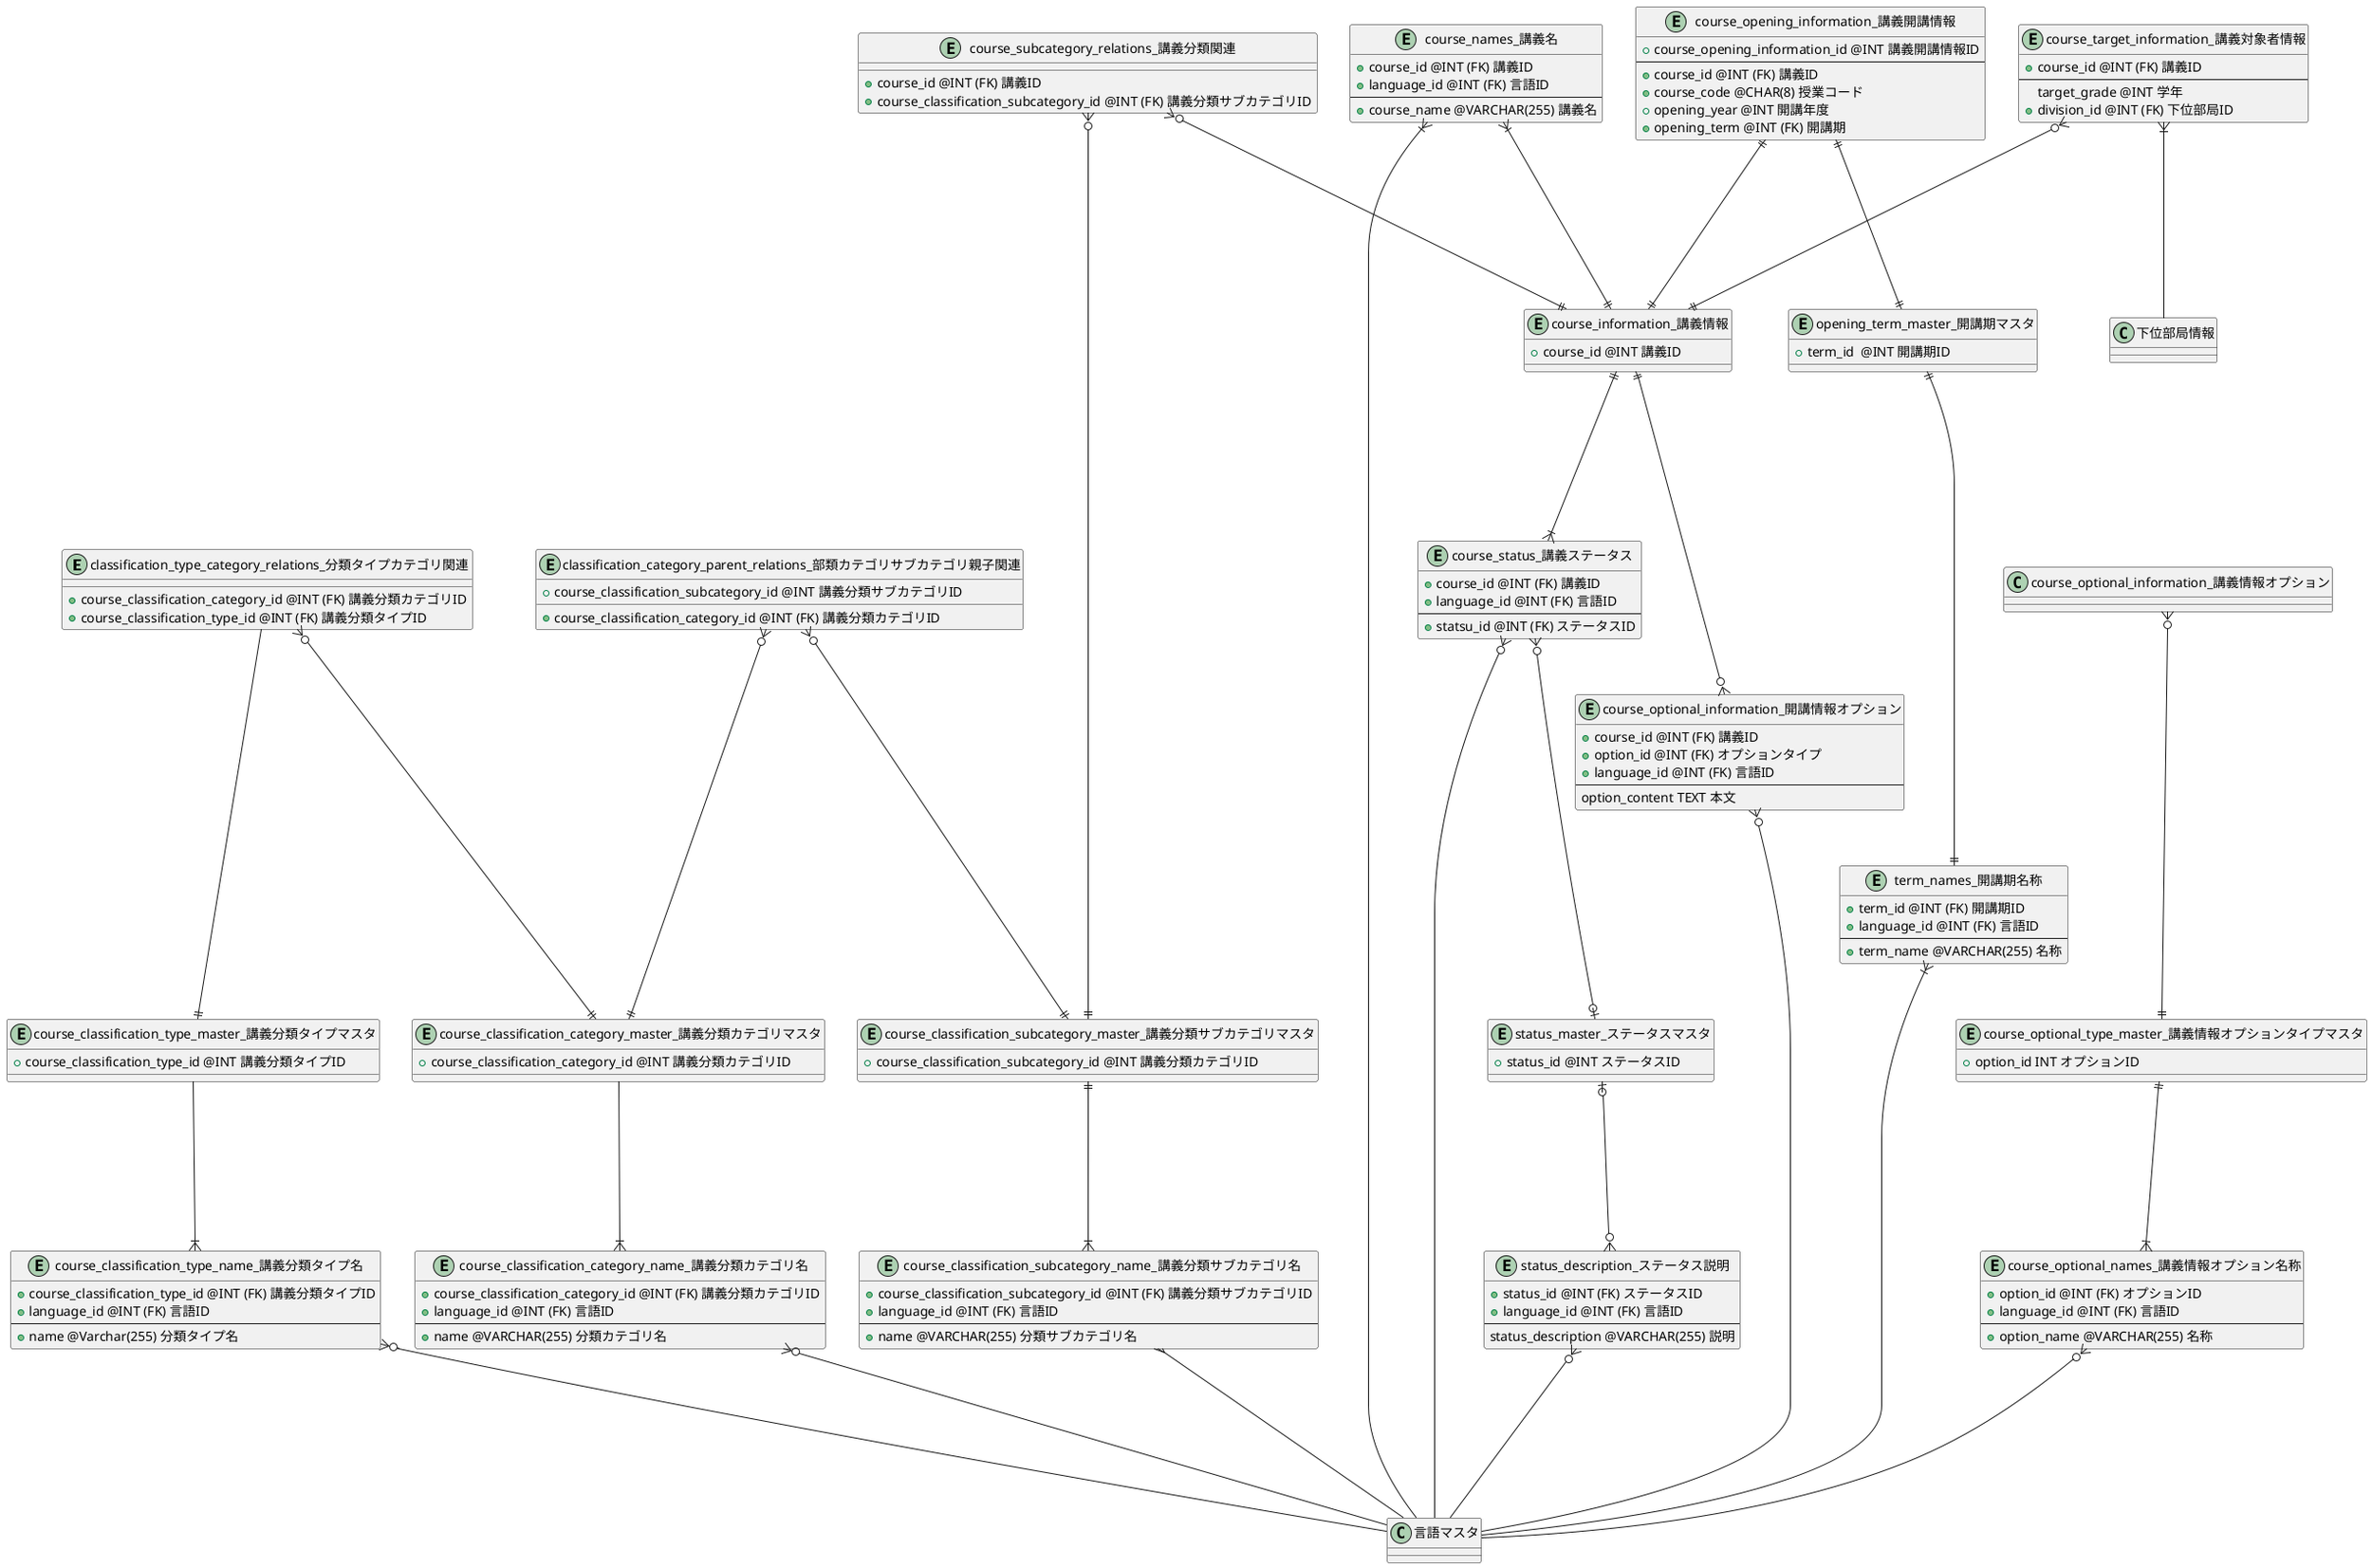 @startuml

entity classification_type_category_relations_分類タイプカテゴリ関連 {
    +  course_classification_category_id @INT (FK) 講義分類カテゴリID
    +  course_classification_type_id @INT (FK) 講義分類タイプID
  }

entity course_classification_type_master_講義分類タイプマスタ {
    + course_classification_type_id @INT 講義分類タイプID
}

classification_type_category_relations_分類タイプカテゴリ関連 ----|| course_classification_type_master_講義分類タイプマスタ

entity classification_category_parent_relations_部類カテゴリサブカテゴリ親子関連 {
    +course_classification_category_id @INT (FK) 講義分類カテゴリID
    +course_classification_subcategory_id @INT 講義分類サブカテゴリID
}

entity course_classification_category_master_講義分類カテゴリマスタ {
    +course_classification_category_id @INT 講義分類カテゴリID
}

classification_type_category_relations_分類タイプカテゴリ関連 }o----|| course_classification_category_master_講義分類カテゴリマスタ
classification_category_parent_relations_部類カテゴリサブカテゴリ親子関連 }o----|| course_classification_category_master_講義分類カテゴリマスタ

entity course_classification_subcategory_master_講義分類サブカテゴリマスタ {
    +course_classification_subcategory_id @INT 講義分類カテゴリID
}

classification_category_parent_relations_部類カテゴリサブカテゴリ親子関連 }o----|| course_classification_subcategory_master_講義分類サブカテゴリマスタ

entity course_subcategory_relations_講義分類関連 {
    +course_id @INT (FK) 講義ID
    +course_classification_subcategory_id @INT (FK) 講義分類サブカテゴリID
}

course_subcategory_relations_講義分類関連 }o----|| course_classification_subcategory_master_講義分類サブカテゴリマスタ

entity course_classification_type_name_講義分類タイプ名 {
    +course_classification_type_id @INT (FK) 講義分類タイプID
    +language_id @INT (FK) 言語ID
    ----
    +name @Varchar(255) 分類タイプ名
}

course_classification_type_name_講義分類タイプ名 }o---- 言語マスタ
course_classification_type_master_講義分類タイプマスタ ----|{ course_classification_type_name_講義分類タイプ名

entity course_classification_category_name_講義分類カテゴリ名 {
    +course_classification_category_id @INT (FK) 講義分類カテゴリID
    +language_id @INT (FK) 言語ID
    ----
    +name @VARCHAR(255) 分類カテゴリ名
}

course_classification_category_name_講義分類カテゴリ名 }o---- 言語マスタ
course_classification_category_master_講義分類カテゴリマスタ ----|{ course_classification_category_name_講義分類カテゴリ名

entity course_classification_subcategory_name_講義分類サブカテゴリ名 {
    +course_classification_subcategory_id @INT (FK) 講義分類サブカテゴリID
    +language_id @INT (FK) 言語ID
    ----
    +name @VARCHAR(255) 分類サブカテゴリ名
}

course_classification_subcategory_name_講義分類サブカテゴリ名 }---- 言語マスタ
course_classification_subcategory_master_講義分類サブカテゴリマスタ ||----|{ course_classification_subcategory_name_講義分類サブカテゴリ名

entity course_names_講義名 {
    +course_id @INT (FK) 講義ID
    +language_id @INT (FK) 言語ID
    ----
    +course_name @VARCHAR(255) 講義名
}

course_names_講義名 }|---- 言語マスタ

entity course_target_information_講義対象者情報 {
    +course_id @INT (FK) 講義ID
    ----
    target_grade @INT 学年
    +division_id @INT (FK) 下位部局ID
}

course_target_information_講義対象者情報 }|---- 下位部局情報

entity course_information_講義情報 {
    +course_id @INT 講義ID
}

course_subcategory_relations_講義分類関連 }o----|| course_information_講義情報
course_names_講義名 }|----|| course_information_講義情報
course_target_information_講義対象者情報 }o----|| course_information_講義情報

entity course_opening_information_講義開講情報 {
    +course_opening_information_id @INT 講義開講情報ID
    ----
    +course_id @INT (FK) 講義ID
    +course_code @CHAR(8) 授業コード
    +opening_year @INT 開講年度
    +opening_term @INT (FK) 開講期
}

course_opening_information_講義開講情報 ||----|| course_information_講義情報

entity course_status_講義ステータス {
    +course_id @INT (FK) 講義ID
    +language_id @INT (FK) 言語ID
    ----
    +statsu_id @INT (FK) ステータスID
}

course_status_講義ステータス }o---- 言語マスタ
course_information_講義情報 ||----|{ course_status_講義ステータス

entity status_master_ステータスマスタ {
    +status_id @INT ステータスID
}

course_status_講義ステータス }o----o| status_master_ステータスマスタ

entity status_description_ステータス説明 {
    +status_id @INT (FK) ステータスID
    +language_id @INT (FK) 言語ID
    ----
    status_description @VARCHAR(255) 説明
}

status_description_ステータス説明 }o---- 言語マスタ
status_master_ステータスマスタ |o----o{ status_description_ステータス説明

entity opening_term_master_開講期マスタ {
    +term_id  @INT 開講期ID
}

entity term_names_開講期名称 {
    +term_id @INT (FK) 開講期ID
    +language_id @INT (FK) 言語ID
    ----
    +term_name @VARCHAR(255) 名称
}

course_opening_information_講義開講情報 ||----|| opening_term_master_開講期マスタ
opening_term_master_開講期マスタ ||----|| term_names_開講期名称
term_names_開講期名称 }|---- 言語マスタ

entity course_optional_information_開講情報オプション {
    +course_id @INT (FK) 講義ID
    +option_id @INT (FK) オプションタイプ
    +language_id @INT (FK) 言語ID
    ----
    option_content TEXT 本文
}

course_optional_information_開講情報オプション }o---- 言語マスタ
course_information_講義情報 ||----o{ course_optional_information_開講情報オプション

entity course_optional_type_master_講義情報オプションタイプマスタ {
    +option_id INT オプションID
}

entity course_optional_names_講義情報オプション名称 {
    +option_id @INT (FK) オプションID
    +language_id @INT (FK) 言語ID
    ----
    +option_name @VARCHAR(255) 名称
}

course_optional_information_講義情報オプション }o----|| course_optional_type_master_講義情報オプションタイプマスタ
course_optional_type_master_講義情報オプションタイプマスタ ||----|{ course_optional_names_講義情報オプション名称
course_optional_names_講義情報オプション名称 }o---- 言語マスタ



@enduml